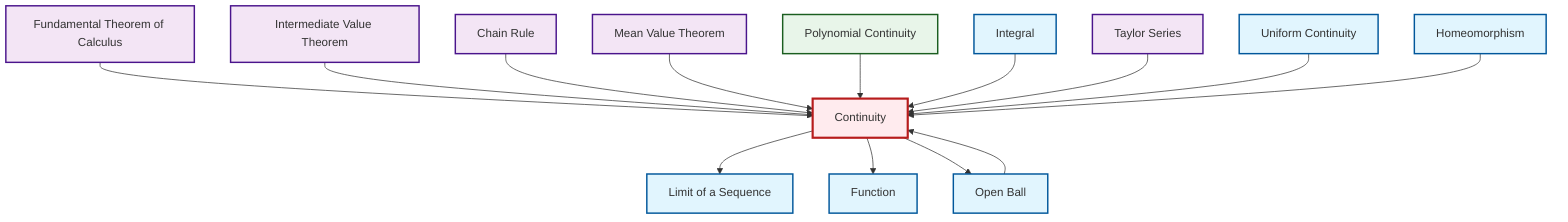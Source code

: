 graph TD
    classDef definition fill:#e1f5fe,stroke:#01579b,stroke-width:2px
    classDef theorem fill:#f3e5f5,stroke:#4a148c,stroke-width:2px
    classDef axiom fill:#fff3e0,stroke:#e65100,stroke-width:2px
    classDef example fill:#e8f5e9,stroke:#1b5e20,stroke-width:2px
    classDef current fill:#ffebee,stroke:#b71c1c,stroke-width:3px
    ex-polynomial-continuity["Polynomial Continuity"]:::example
    def-integral["Integral"]:::definition
    thm-fundamental-calculus["Fundamental Theorem of Calculus"]:::theorem
    def-homeomorphism["Homeomorphism"]:::definition
    def-uniform-continuity["Uniform Continuity"]:::definition
    def-limit["Limit of a Sequence"]:::definition
    thm-intermediate-value["Intermediate Value Theorem"]:::theorem
    thm-taylor-series["Taylor Series"]:::theorem
    def-open-ball["Open Ball"]:::definition
    thm-mean-value["Mean Value Theorem"]:::theorem
    def-continuity["Continuity"]:::definition
    def-function["Function"]:::definition
    thm-chain-rule["Chain Rule"]:::theorem
    def-open-ball --> def-continuity
    thm-fundamental-calculus --> def-continuity
    thm-intermediate-value --> def-continuity
    def-continuity --> def-limit
    def-continuity --> def-function
    thm-chain-rule --> def-continuity
    thm-mean-value --> def-continuity
    ex-polynomial-continuity --> def-continuity
    def-continuity --> def-open-ball
    def-integral --> def-continuity
    thm-taylor-series --> def-continuity
    def-uniform-continuity --> def-continuity
    def-homeomorphism --> def-continuity
    class def-continuity current